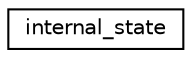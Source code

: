 digraph "Graphical Class Hierarchy"
{
 // LATEX_PDF_SIZE
  edge [fontname="Helvetica",fontsize="10",labelfontname="Helvetica",labelfontsize="10"];
  node [fontname="Helvetica",fontsize="10",shape=record];
  rankdir="LR";
  Node0 [label="internal_state",height=0.2,width=0.4,color="black", fillcolor="white", style="filled",URL="$structinternal__state.html",tooltip=" "];
}
